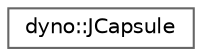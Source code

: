 digraph "Graphical Class Hierarchy"
{
 // LATEX_PDF_SIZE
  bgcolor="transparent";
  edge [fontname=Helvetica,fontsize=10,labelfontname=Helvetica,labelfontsize=10];
  node [fontname=Helvetica,fontsize=10,shape=box,height=0.2,width=0.4];
  rankdir="LR";
  Node0 [id="Node000000",label="dyno::JCapsule",height=0.2,width=0.4,color="grey40", fillcolor="white", style="filled",URL="$structdyno_1_1_j_capsule.html",tooltip=" "];
}
